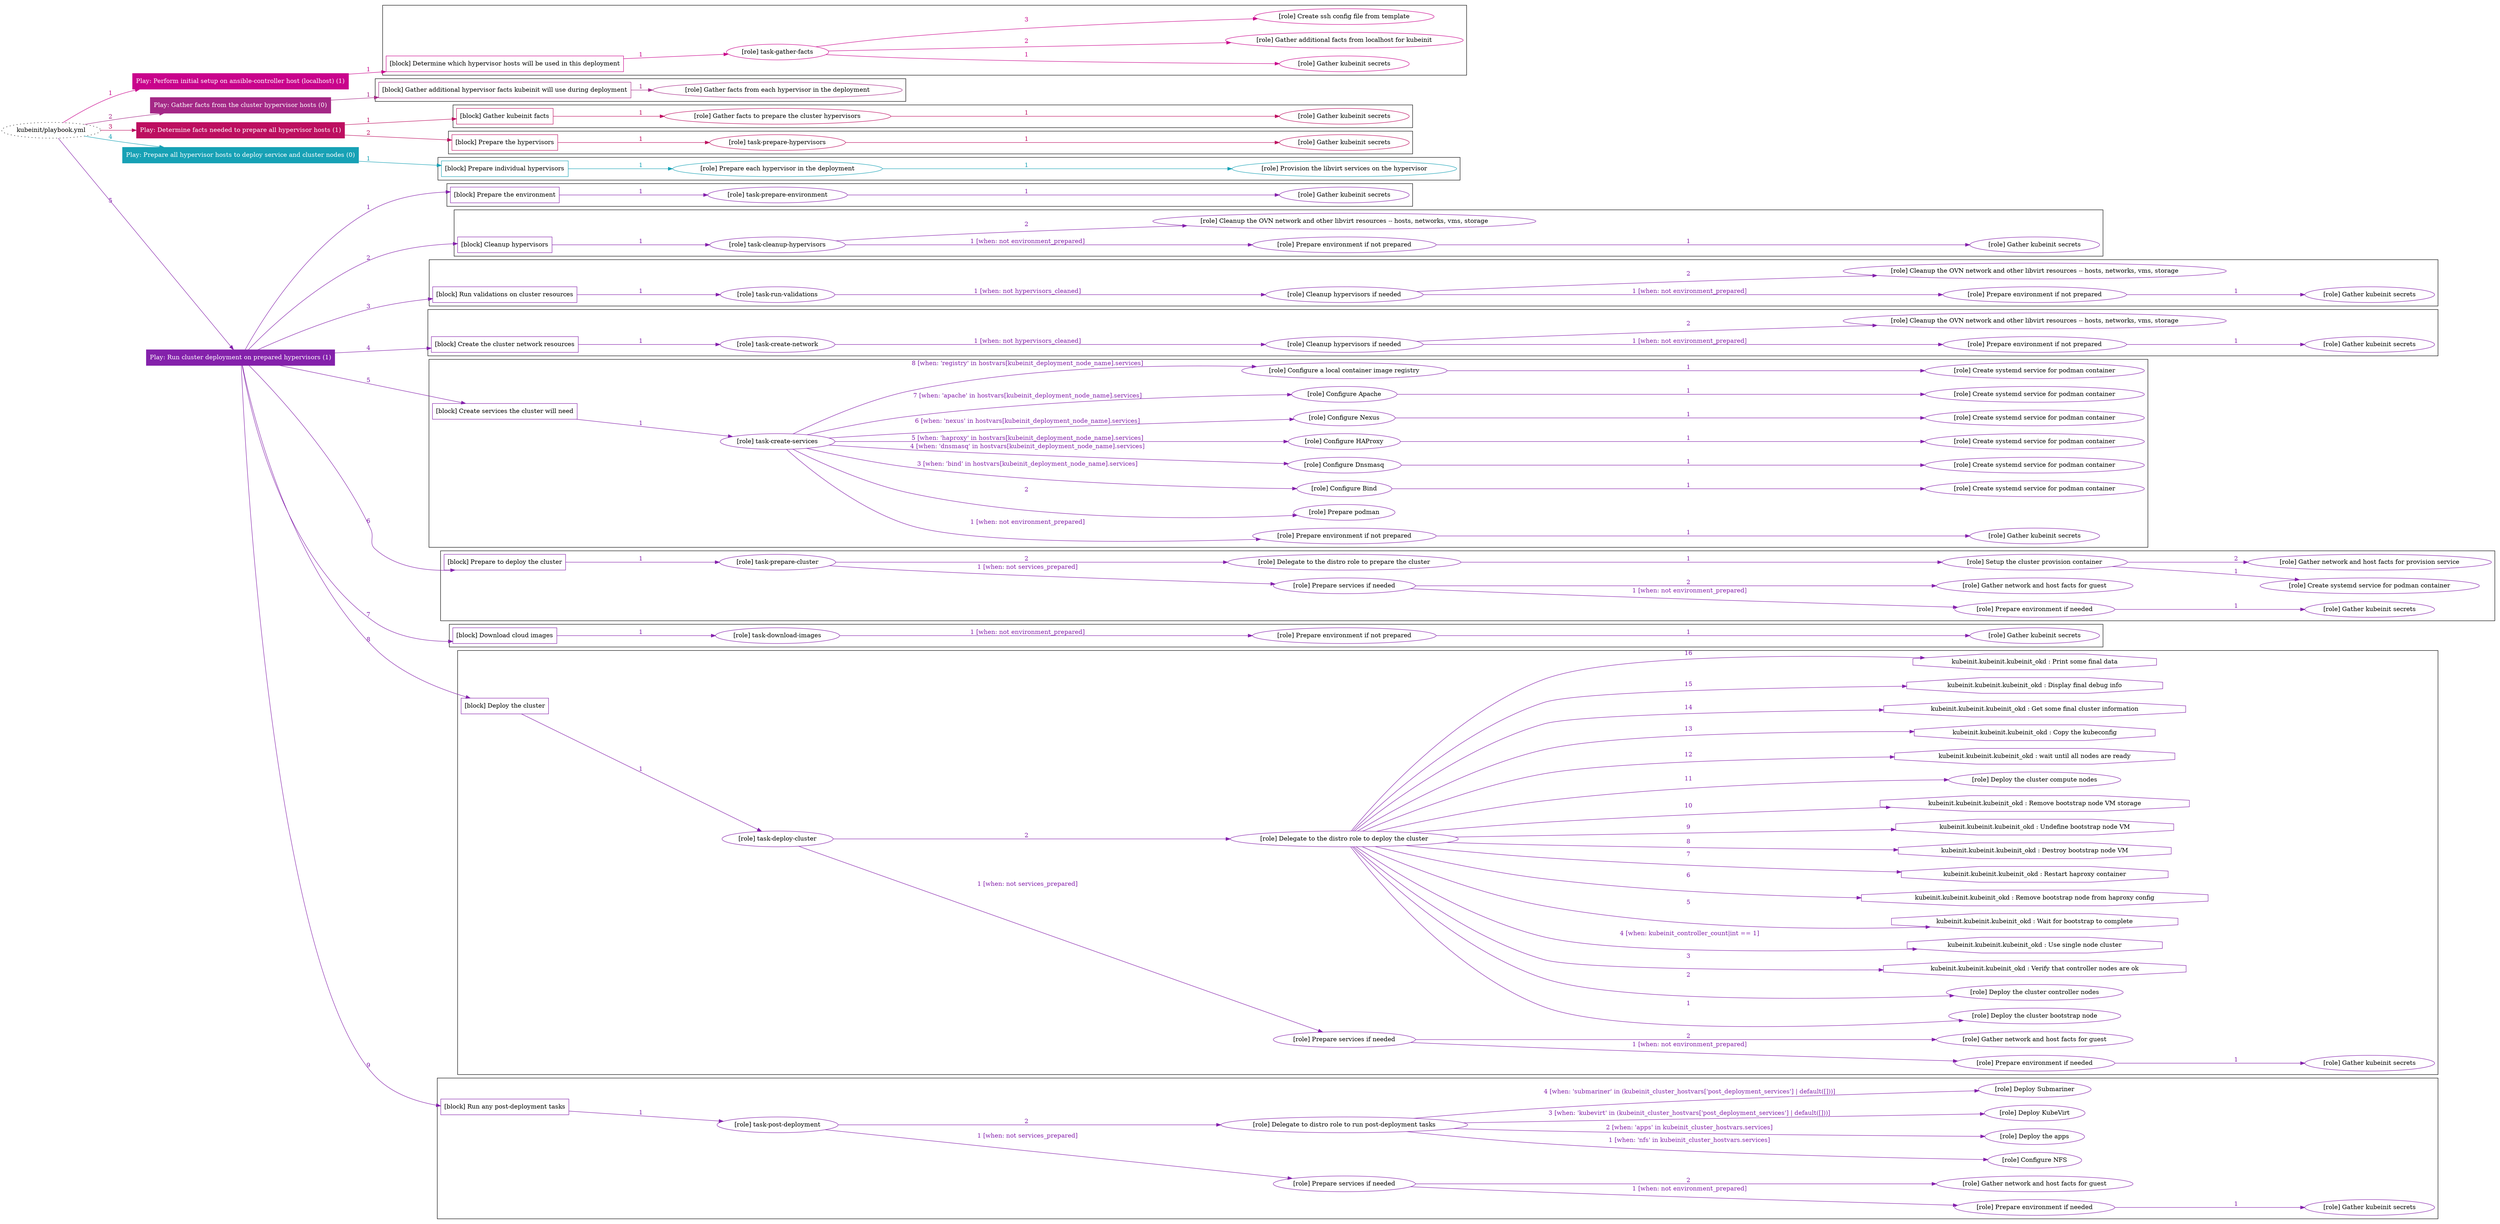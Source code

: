 digraph {
	graph [concentrate=true ordering=in rankdir=LR ratio=fill]
	edge [esep=5 sep=10]
	"kubeinit/playbook.yml" [URL="/home/runner/work/kubeinit/kubeinit/kubeinit/playbook.yml" id=playbook_2a4983eb style=dotted]
	"kubeinit/playbook.yml" -> play_e9dbcc1d [label="1 " color="#c9038c" fontcolor="#c9038c" id=edge_40ff4210 labeltooltip="1 " tooltip="1 "]
	subgraph "Play: Perform initial setup on ansible-controller host (localhost) (1)" {
		play_e9dbcc1d [label="Play: Perform initial setup on ansible-controller host (localhost) (1)" URL="/home/runner/work/kubeinit/kubeinit/kubeinit/playbook.yml" color="#c9038c" fontcolor="#ffffff" id=play_e9dbcc1d shape=box style=filled tooltip=localhost]
		play_e9dbcc1d -> block_38378a18 [label=1 color="#c9038c" fontcolor="#c9038c" id=edge_67c4fde1 labeltooltip=1 tooltip=1]
		subgraph cluster_block_38378a18 {
			block_38378a18 [label="[block] Determine which hypervisor hosts will be used in this deployment" URL="/home/runner/work/kubeinit/kubeinit/kubeinit/playbook.yml" color="#c9038c" id=block_38378a18 labeltooltip="Determine which hypervisor hosts will be used in this deployment" shape=box tooltip="Determine which hypervisor hosts will be used in this deployment"]
			block_38378a18 -> role_d780fbdb [label="1 " color="#c9038c" fontcolor="#c9038c" id=edge_0ce03093 labeltooltip="1 " tooltip="1 "]
			subgraph "task-gather-facts" {
				role_d780fbdb [label="[role] task-gather-facts" URL="/home/runner/work/kubeinit/kubeinit/kubeinit/playbook.yml" color="#c9038c" id=role_d780fbdb tooltip="task-gather-facts"]
				role_d780fbdb -> role_dd03bc16 [label="1 " color="#c9038c" fontcolor="#c9038c" id=edge_8eeb81ca labeltooltip="1 " tooltip="1 "]
				subgraph "Gather kubeinit secrets" {
					role_dd03bc16 [label="[role] Gather kubeinit secrets" URL="/home/runner/.ansible/collections/ansible_collections/kubeinit/kubeinit/roles/kubeinit_prepare/tasks/build_hypervisors_group.yml" color="#c9038c" id=role_dd03bc16 tooltip="Gather kubeinit secrets"]
				}
				role_d780fbdb -> role_945951a3 [label="2 " color="#c9038c" fontcolor="#c9038c" id=edge_88c52a64 labeltooltip="2 " tooltip="2 "]
				subgraph "Gather additional facts from localhost for kubeinit" {
					role_945951a3 [label="[role] Gather additional facts from localhost for kubeinit" URL="/home/runner/.ansible/collections/ansible_collections/kubeinit/kubeinit/roles/kubeinit_prepare/tasks/build_hypervisors_group.yml" color="#c9038c" id=role_945951a3 tooltip="Gather additional facts from localhost for kubeinit"]
				}
				role_d780fbdb -> role_a3f0f0b8 [label="3 " color="#c9038c" fontcolor="#c9038c" id=edge_74d94332 labeltooltip="3 " tooltip="3 "]
				subgraph "Create ssh config file from template" {
					role_a3f0f0b8 [label="[role] Create ssh config file from template" URL="/home/runner/.ansible/collections/ansible_collections/kubeinit/kubeinit/roles/kubeinit_prepare/tasks/build_hypervisors_group.yml" color="#c9038c" id=role_a3f0f0b8 tooltip="Create ssh config file from template"]
				}
			}
		}
	}
	"kubeinit/playbook.yml" -> play_caf1c711 [label="2 " color="#a42886" fontcolor="#a42886" id=edge_f7a30aef labeltooltip="2 " tooltip="2 "]
	subgraph "Play: Gather facts from the cluster hypervisor hosts (0)" {
		play_caf1c711 [label="Play: Gather facts from the cluster hypervisor hosts (0)" URL="/home/runner/work/kubeinit/kubeinit/kubeinit/playbook.yml" color="#a42886" fontcolor="#ffffff" id=play_caf1c711 shape=box style=filled tooltip="Play: Gather facts from the cluster hypervisor hosts (0)"]
		play_caf1c711 -> block_b793529a [label=1 color="#a42886" fontcolor="#a42886" id=edge_256f1b84 labeltooltip=1 tooltip=1]
		subgraph cluster_block_b793529a {
			block_b793529a [label="[block] Gather additional hypervisor facts kubeinit will use during deployment" URL="/home/runner/work/kubeinit/kubeinit/kubeinit/playbook.yml" color="#a42886" id=block_b793529a labeltooltip="Gather additional hypervisor facts kubeinit will use during deployment" shape=box tooltip="Gather additional hypervisor facts kubeinit will use during deployment"]
			block_b793529a -> role_85dc372d [label="1 " color="#a42886" fontcolor="#a42886" id=edge_5bcfd1ac labeltooltip="1 " tooltip="1 "]
			subgraph "Gather facts from each hypervisor in the deployment" {
				role_85dc372d [label="[role] Gather facts from each hypervisor in the deployment" URL="/home/runner/work/kubeinit/kubeinit/kubeinit/playbook.yml" color="#a42886" id=role_85dc372d tooltip="Gather facts from each hypervisor in the deployment"]
			}
		}
	}
	"kubeinit/playbook.yml" -> play_b1b6f895 [label="3 " color="#bd0f60" fontcolor="#bd0f60" id=edge_83189e9d labeltooltip="3 " tooltip="3 "]
	subgraph "Play: Determine facts needed to prepare all hypervisor hosts (1)" {
		play_b1b6f895 [label="Play: Determine facts needed to prepare all hypervisor hosts (1)" URL="/home/runner/work/kubeinit/kubeinit/kubeinit/playbook.yml" color="#bd0f60" fontcolor="#ffffff" id=play_b1b6f895 shape=box style=filled tooltip=localhost]
		play_b1b6f895 -> block_a0e64f7f [label=1 color="#bd0f60" fontcolor="#bd0f60" id=edge_a175ecf0 labeltooltip=1 tooltip=1]
		subgraph cluster_block_a0e64f7f {
			block_a0e64f7f [label="[block] Gather kubeinit facts" URL="/home/runner/work/kubeinit/kubeinit/kubeinit/playbook.yml" color="#bd0f60" id=block_a0e64f7f labeltooltip="Gather kubeinit facts" shape=box tooltip="Gather kubeinit facts"]
			block_a0e64f7f -> role_27c9eb2d [label="1 " color="#bd0f60" fontcolor="#bd0f60" id=edge_81d47e93 labeltooltip="1 " tooltip="1 "]
			subgraph "Gather facts to prepare the cluster hypervisors" {
				role_27c9eb2d [label="[role] Gather facts to prepare the cluster hypervisors" URL="/home/runner/work/kubeinit/kubeinit/kubeinit/playbook.yml" color="#bd0f60" id=role_27c9eb2d tooltip="Gather facts to prepare the cluster hypervisors"]
				role_27c9eb2d -> role_71b58e63 [label="1 " color="#bd0f60" fontcolor="#bd0f60" id=edge_30562c7a labeltooltip="1 " tooltip="1 "]
				subgraph "Gather kubeinit secrets" {
					role_71b58e63 [label="[role] Gather kubeinit secrets" URL="/home/runner/.ansible/collections/ansible_collections/kubeinit/kubeinit/roles/kubeinit_prepare/tasks/gather_kubeinit_facts.yml" color="#bd0f60" id=role_71b58e63 tooltip="Gather kubeinit secrets"]
				}
			}
		}
		play_b1b6f895 -> block_097d9c7d [label=2 color="#bd0f60" fontcolor="#bd0f60" id=edge_4fe551c0 labeltooltip=2 tooltip=2]
		subgraph cluster_block_097d9c7d {
			block_097d9c7d [label="[block] Prepare the hypervisors" URL="/home/runner/work/kubeinit/kubeinit/kubeinit/playbook.yml" color="#bd0f60" id=block_097d9c7d labeltooltip="Prepare the hypervisors" shape=box tooltip="Prepare the hypervisors"]
			block_097d9c7d -> role_6339d1b1 [label="1 " color="#bd0f60" fontcolor="#bd0f60" id=edge_3d01a4f1 labeltooltip="1 " tooltip="1 "]
			subgraph "task-prepare-hypervisors" {
				role_6339d1b1 [label="[role] task-prepare-hypervisors" URL="/home/runner/work/kubeinit/kubeinit/kubeinit/playbook.yml" color="#bd0f60" id=role_6339d1b1 tooltip="task-prepare-hypervisors"]
				role_6339d1b1 -> role_34424be9 [label="1 " color="#bd0f60" fontcolor="#bd0f60" id=edge_268ec453 labeltooltip="1 " tooltip="1 "]
				subgraph "Gather kubeinit secrets" {
					role_34424be9 [label="[role] Gather kubeinit secrets" URL="/home/runner/.ansible/collections/ansible_collections/kubeinit/kubeinit/roles/kubeinit_prepare/tasks/gather_kubeinit_facts.yml" color="#bd0f60" id=role_34424be9 tooltip="Gather kubeinit secrets"]
				}
			}
		}
	}
	"kubeinit/playbook.yml" -> play_c3e13077 [label="4 " color="#17a1b5" fontcolor="#17a1b5" id=edge_835dc9d2 labeltooltip="4 " tooltip="4 "]
	subgraph "Play: Prepare all hypervisor hosts to deploy service and cluster nodes (0)" {
		play_c3e13077 [label="Play: Prepare all hypervisor hosts to deploy service and cluster nodes (0)" URL="/home/runner/work/kubeinit/kubeinit/kubeinit/playbook.yml" color="#17a1b5" fontcolor="#ffffff" id=play_c3e13077 shape=box style=filled tooltip="Play: Prepare all hypervisor hosts to deploy service and cluster nodes (0)"]
		play_c3e13077 -> block_ca5af502 [label=1 color="#17a1b5" fontcolor="#17a1b5" id=edge_b91a354f labeltooltip=1 tooltip=1]
		subgraph cluster_block_ca5af502 {
			block_ca5af502 [label="[block] Prepare individual hypervisors" URL="/home/runner/work/kubeinit/kubeinit/kubeinit/playbook.yml" color="#17a1b5" id=block_ca5af502 labeltooltip="Prepare individual hypervisors" shape=box tooltip="Prepare individual hypervisors"]
			block_ca5af502 -> role_a296f11d [label="1 " color="#17a1b5" fontcolor="#17a1b5" id=edge_2516a5ea labeltooltip="1 " tooltip="1 "]
			subgraph "Prepare each hypervisor in the deployment" {
				role_a296f11d [label="[role] Prepare each hypervisor in the deployment" URL="/home/runner/work/kubeinit/kubeinit/kubeinit/playbook.yml" color="#17a1b5" id=role_a296f11d tooltip="Prepare each hypervisor in the deployment"]
				role_a296f11d -> role_1de87b82 [label="1 " color="#17a1b5" fontcolor="#17a1b5" id=edge_660d39b6 labeltooltip="1 " tooltip="1 "]
				subgraph "Provision the libvirt services on the hypervisor" {
					role_1de87b82 [label="[role] Provision the libvirt services on the hypervisor" URL="/home/runner/.ansible/collections/ansible_collections/kubeinit/kubeinit/roles/kubeinit_prepare/tasks/prepare_hypervisor.yml" color="#17a1b5" id=role_1de87b82 tooltip="Provision the libvirt services on the hypervisor"]
				}
			}
		}
	}
	"kubeinit/playbook.yml" -> play_cbdd99ae [label="5 " color="#8421ab" fontcolor="#8421ab" id=edge_0256da09 labeltooltip="5 " tooltip="5 "]
	subgraph "Play: Run cluster deployment on prepared hypervisors (1)" {
		play_cbdd99ae [label="Play: Run cluster deployment on prepared hypervisors (1)" URL="/home/runner/work/kubeinit/kubeinit/kubeinit/playbook.yml" color="#8421ab" fontcolor="#ffffff" id=play_cbdd99ae shape=box style=filled tooltip=localhost]
		play_cbdd99ae -> block_263854a3 [label=1 color="#8421ab" fontcolor="#8421ab" id=edge_ac4598fd labeltooltip=1 tooltip=1]
		subgraph cluster_block_263854a3 {
			block_263854a3 [label="[block] Prepare the environment" URL="/home/runner/work/kubeinit/kubeinit/kubeinit/playbook.yml" color="#8421ab" id=block_263854a3 labeltooltip="Prepare the environment" shape=box tooltip="Prepare the environment"]
			block_263854a3 -> role_40bd1fb3 [label="1 " color="#8421ab" fontcolor="#8421ab" id=edge_09fcb9e6 labeltooltip="1 " tooltip="1 "]
			subgraph "task-prepare-environment" {
				role_40bd1fb3 [label="[role] task-prepare-environment" URL="/home/runner/work/kubeinit/kubeinit/kubeinit/playbook.yml" color="#8421ab" id=role_40bd1fb3 tooltip="task-prepare-environment"]
				role_40bd1fb3 -> role_1b64c27b [label="1 " color="#8421ab" fontcolor="#8421ab" id=edge_f14abfb3 labeltooltip="1 " tooltip="1 "]
				subgraph "Gather kubeinit secrets" {
					role_1b64c27b [label="[role] Gather kubeinit secrets" URL="/home/runner/.ansible/collections/ansible_collections/kubeinit/kubeinit/roles/kubeinit_prepare/tasks/gather_kubeinit_facts.yml" color="#8421ab" id=role_1b64c27b tooltip="Gather kubeinit secrets"]
				}
			}
		}
		play_cbdd99ae -> block_ccf1101f [label=2 color="#8421ab" fontcolor="#8421ab" id=edge_7387cfc4 labeltooltip=2 tooltip=2]
		subgraph cluster_block_ccf1101f {
			block_ccf1101f [label="[block] Cleanup hypervisors" URL="/home/runner/work/kubeinit/kubeinit/kubeinit/playbook.yml" color="#8421ab" id=block_ccf1101f labeltooltip="Cleanup hypervisors" shape=box tooltip="Cleanup hypervisors"]
			block_ccf1101f -> role_e4ce04d0 [label="1 " color="#8421ab" fontcolor="#8421ab" id=edge_674f28f3 labeltooltip="1 " tooltip="1 "]
			subgraph "task-cleanup-hypervisors" {
				role_e4ce04d0 [label="[role] task-cleanup-hypervisors" URL="/home/runner/work/kubeinit/kubeinit/kubeinit/playbook.yml" color="#8421ab" id=role_e4ce04d0 tooltip="task-cleanup-hypervisors"]
				role_e4ce04d0 -> role_1c55077e [label="1 [when: not environment_prepared]" color="#8421ab" fontcolor="#8421ab" id=edge_e7d337c3 labeltooltip="1 [when: not environment_prepared]" tooltip="1 [when: not environment_prepared]"]
				subgraph "Prepare environment if not prepared" {
					role_1c55077e [label="[role] Prepare environment if not prepared" URL="/home/runner/.ansible/collections/ansible_collections/kubeinit/kubeinit/roles/kubeinit_prepare/tasks/cleanup_hypervisors.yml" color="#8421ab" id=role_1c55077e tooltip="Prepare environment if not prepared"]
					role_1c55077e -> role_929c6dd3 [label="1 " color="#8421ab" fontcolor="#8421ab" id=edge_5e264a76 labeltooltip="1 " tooltip="1 "]
					subgraph "Gather kubeinit secrets" {
						role_929c6dd3 [label="[role] Gather kubeinit secrets" URL="/home/runner/.ansible/collections/ansible_collections/kubeinit/kubeinit/roles/kubeinit_prepare/tasks/gather_kubeinit_facts.yml" color="#8421ab" id=role_929c6dd3 tooltip="Gather kubeinit secrets"]
					}
				}
				role_e4ce04d0 -> role_2759dfdc [label="2 " color="#8421ab" fontcolor="#8421ab" id=edge_2fdc620b labeltooltip="2 " tooltip="2 "]
				subgraph "Cleanup the OVN network and other libvirt resources -- hosts, networks, vms, storage" {
					role_2759dfdc [label="[role] Cleanup the OVN network and other libvirt resources -- hosts, networks, vms, storage" URL="/home/runner/.ansible/collections/ansible_collections/kubeinit/kubeinit/roles/kubeinit_prepare/tasks/cleanup_hypervisors.yml" color="#8421ab" id=role_2759dfdc tooltip="Cleanup the OVN network and other libvirt resources -- hosts, networks, vms, storage"]
				}
			}
		}
		play_cbdd99ae -> block_92ba6951 [label=3 color="#8421ab" fontcolor="#8421ab" id=edge_1a9b09b5 labeltooltip=3 tooltip=3]
		subgraph cluster_block_92ba6951 {
			block_92ba6951 [label="[block] Run validations on cluster resources" URL="/home/runner/work/kubeinit/kubeinit/kubeinit/playbook.yml" color="#8421ab" id=block_92ba6951 labeltooltip="Run validations on cluster resources" shape=box tooltip="Run validations on cluster resources"]
			block_92ba6951 -> role_36fd904e [label="1 " color="#8421ab" fontcolor="#8421ab" id=edge_2cebfcf4 labeltooltip="1 " tooltip="1 "]
			subgraph "task-run-validations" {
				role_36fd904e [label="[role] task-run-validations" URL="/home/runner/work/kubeinit/kubeinit/kubeinit/playbook.yml" color="#8421ab" id=role_36fd904e tooltip="task-run-validations"]
				role_36fd904e -> role_3315b49a [label="1 [when: not hypervisors_cleaned]" color="#8421ab" fontcolor="#8421ab" id=edge_4863539b labeltooltip="1 [when: not hypervisors_cleaned]" tooltip="1 [when: not hypervisors_cleaned]"]
				subgraph "Cleanup hypervisors if needed" {
					role_3315b49a [label="[role] Cleanup hypervisors if needed" URL="/home/runner/.ansible/collections/ansible_collections/kubeinit/kubeinit/roles/kubeinit_validations/tasks/main.yml" color="#8421ab" id=role_3315b49a tooltip="Cleanup hypervisors if needed"]
					role_3315b49a -> role_7ec37916 [label="1 [when: not environment_prepared]" color="#8421ab" fontcolor="#8421ab" id=edge_58484910 labeltooltip="1 [when: not environment_prepared]" tooltip="1 [when: not environment_prepared]"]
					subgraph "Prepare environment if not prepared" {
						role_7ec37916 [label="[role] Prepare environment if not prepared" URL="/home/runner/.ansible/collections/ansible_collections/kubeinit/kubeinit/roles/kubeinit_prepare/tasks/cleanup_hypervisors.yml" color="#8421ab" id=role_7ec37916 tooltip="Prepare environment if not prepared"]
						role_7ec37916 -> role_8b7986c7 [label="1 " color="#8421ab" fontcolor="#8421ab" id=edge_493f3805 labeltooltip="1 " tooltip="1 "]
						subgraph "Gather kubeinit secrets" {
							role_8b7986c7 [label="[role] Gather kubeinit secrets" URL="/home/runner/.ansible/collections/ansible_collections/kubeinit/kubeinit/roles/kubeinit_prepare/tasks/gather_kubeinit_facts.yml" color="#8421ab" id=role_8b7986c7 tooltip="Gather kubeinit secrets"]
						}
					}
					role_3315b49a -> role_5ca26c47 [label="2 " color="#8421ab" fontcolor="#8421ab" id=edge_54ab87e2 labeltooltip="2 " tooltip="2 "]
					subgraph "Cleanup the OVN network and other libvirt resources -- hosts, networks, vms, storage" {
						role_5ca26c47 [label="[role] Cleanup the OVN network and other libvirt resources -- hosts, networks, vms, storage" URL="/home/runner/.ansible/collections/ansible_collections/kubeinit/kubeinit/roles/kubeinit_prepare/tasks/cleanup_hypervisors.yml" color="#8421ab" id=role_5ca26c47 tooltip="Cleanup the OVN network and other libvirt resources -- hosts, networks, vms, storage"]
					}
				}
			}
		}
		play_cbdd99ae -> block_de753e3a [label=4 color="#8421ab" fontcolor="#8421ab" id=edge_303b276b labeltooltip=4 tooltip=4]
		subgraph cluster_block_de753e3a {
			block_de753e3a [label="[block] Create the cluster network resources" URL="/home/runner/work/kubeinit/kubeinit/kubeinit/playbook.yml" color="#8421ab" id=block_de753e3a labeltooltip="Create the cluster network resources" shape=box tooltip="Create the cluster network resources"]
			block_de753e3a -> role_24fff310 [label="1 " color="#8421ab" fontcolor="#8421ab" id=edge_1e6f3d62 labeltooltip="1 " tooltip="1 "]
			subgraph "task-create-network" {
				role_24fff310 [label="[role] task-create-network" URL="/home/runner/work/kubeinit/kubeinit/kubeinit/playbook.yml" color="#8421ab" id=role_24fff310 tooltip="task-create-network"]
				role_24fff310 -> role_ed221105 [label="1 [when: not hypervisors_cleaned]" color="#8421ab" fontcolor="#8421ab" id=edge_74a6f468 labeltooltip="1 [when: not hypervisors_cleaned]" tooltip="1 [when: not hypervisors_cleaned]"]
				subgraph "Cleanup hypervisors if needed" {
					role_ed221105 [label="[role] Cleanup hypervisors if needed" URL="/home/runner/.ansible/collections/ansible_collections/kubeinit/kubeinit/roles/kubeinit_libvirt/tasks/create_network.yml" color="#8421ab" id=role_ed221105 tooltip="Cleanup hypervisors if needed"]
					role_ed221105 -> role_86314574 [label="1 [when: not environment_prepared]" color="#8421ab" fontcolor="#8421ab" id=edge_6466c0c9 labeltooltip="1 [when: not environment_prepared]" tooltip="1 [when: not environment_prepared]"]
					subgraph "Prepare environment if not prepared" {
						role_86314574 [label="[role] Prepare environment if not prepared" URL="/home/runner/.ansible/collections/ansible_collections/kubeinit/kubeinit/roles/kubeinit_prepare/tasks/cleanup_hypervisors.yml" color="#8421ab" id=role_86314574 tooltip="Prepare environment if not prepared"]
						role_86314574 -> role_2cb9c1cb [label="1 " color="#8421ab" fontcolor="#8421ab" id=edge_b0513fdc labeltooltip="1 " tooltip="1 "]
						subgraph "Gather kubeinit secrets" {
							role_2cb9c1cb [label="[role] Gather kubeinit secrets" URL="/home/runner/.ansible/collections/ansible_collections/kubeinit/kubeinit/roles/kubeinit_prepare/tasks/gather_kubeinit_facts.yml" color="#8421ab" id=role_2cb9c1cb tooltip="Gather kubeinit secrets"]
						}
					}
					role_ed221105 -> role_60472415 [label="2 " color="#8421ab" fontcolor="#8421ab" id=edge_6a9d6382 labeltooltip="2 " tooltip="2 "]
					subgraph "Cleanup the OVN network and other libvirt resources -- hosts, networks, vms, storage" {
						role_60472415 [label="[role] Cleanup the OVN network and other libvirt resources -- hosts, networks, vms, storage" URL="/home/runner/.ansible/collections/ansible_collections/kubeinit/kubeinit/roles/kubeinit_prepare/tasks/cleanup_hypervisors.yml" color="#8421ab" id=role_60472415 tooltip="Cleanup the OVN network and other libvirt resources -- hosts, networks, vms, storage"]
					}
				}
			}
		}
		play_cbdd99ae -> block_0d300a26 [label=5 color="#8421ab" fontcolor="#8421ab" id=edge_a7f2ed9d labeltooltip=5 tooltip=5]
		subgraph cluster_block_0d300a26 {
			block_0d300a26 [label="[block] Create services the cluster will need" URL="/home/runner/work/kubeinit/kubeinit/kubeinit/playbook.yml" color="#8421ab" id=block_0d300a26 labeltooltip="Create services the cluster will need" shape=box tooltip="Create services the cluster will need"]
			block_0d300a26 -> role_b3f0bcbd [label="1 " color="#8421ab" fontcolor="#8421ab" id=edge_a535566b labeltooltip="1 " tooltip="1 "]
			subgraph "task-create-services" {
				role_b3f0bcbd [label="[role] task-create-services" URL="/home/runner/work/kubeinit/kubeinit/kubeinit/playbook.yml" color="#8421ab" id=role_b3f0bcbd tooltip="task-create-services"]
				role_b3f0bcbd -> role_0cd91328 [label="1 [when: not environment_prepared]" color="#8421ab" fontcolor="#8421ab" id=edge_143782ec labeltooltip="1 [when: not environment_prepared]" tooltip="1 [when: not environment_prepared]"]
				subgraph "Prepare environment if not prepared" {
					role_0cd91328 [label="[role] Prepare environment if not prepared" URL="/home/runner/.ansible/collections/ansible_collections/kubeinit/kubeinit/roles/kubeinit_services/tasks/main.yml" color="#8421ab" id=role_0cd91328 tooltip="Prepare environment if not prepared"]
					role_0cd91328 -> role_83b4014e [label="1 " color="#8421ab" fontcolor="#8421ab" id=edge_e4ed1197 labeltooltip="1 " tooltip="1 "]
					subgraph "Gather kubeinit secrets" {
						role_83b4014e [label="[role] Gather kubeinit secrets" URL="/home/runner/.ansible/collections/ansible_collections/kubeinit/kubeinit/roles/kubeinit_prepare/tasks/gather_kubeinit_facts.yml" color="#8421ab" id=role_83b4014e tooltip="Gather kubeinit secrets"]
					}
				}
				role_b3f0bcbd -> role_7dacc0d1 [label="2 " color="#8421ab" fontcolor="#8421ab" id=edge_3e256fc9 labeltooltip="2 " tooltip="2 "]
				subgraph "Prepare podman" {
					role_7dacc0d1 [label="[role] Prepare podman" URL="/home/runner/.ansible/collections/ansible_collections/kubeinit/kubeinit/roles/kubeinit_services/tasks/00_create_service_pod.yml" color="#8421ab" id=role_7dacc0d1 tooltip="Prepare podman"]
				}
				role_b3f0bcbd -> role_985e3251 [label="3 [when: 'bind' in hostvars[kubeinit_deployment_node_name].services]" color="#8421ab" fontcolor="#8421ab" id=edge_9d8f54ba labeltooltip="3 [when: 'bind' in hostvars[kubeinit_deployment_node_name].services]" tooltip="3 [when: 'bind' in hostvars[kubeinit_deployment_node_name].services]"]
				subgraph "Configure Bind" {
					role_985e3251 [label="[role] Configure Bind" URL="/home/runner/.ansible/collections/ansible_collections/kubeinit/kubeinit/roles/kubeinit_services/tasks/start_services_containers.yml" color="#8421ab" id=role_985e3251 tooltip="Configure Bind"]
					role_985e3251 -> role_3e36fd7d [label="1 " color="#8421ab" fontcolor="#8421ab" id=edge_4320000c labeltooltip="1 " tooltip="1 "]
					subgraph "Create systemd service for podman container" {
						role_3e36fd7d [label="[role] Create systemd service for podman container" URL="/home/runner/.ansible/collections/ansible_collections/kubeinit/kubeinit/roles/kubeinit_bind/tasks/main.yml" color="#8421ab" id=role_3e36fd7d tooltip="Create systemd service for podman container"]
					}
				}
				role_b3f0bcbd -> role_74c663fb [label="4 [when: 'dnsmasq' in hostvars[kubeinit_deployment_node_name].services]" color="#8421ab" fontcolor="#8421ab" id=edge_e8570080 labeltooltip="4 [when: 'dnsmasq' in hostvars[kubeinit_deployment_node_name].services]" tooltip="4 [when: 'dnsmasq' in hostvars[kubeinit_deployment_node_name].services]"]
				subgraph "Configure Dnsmasq" {
					role_74c663fb [label="[role] Configure Dnsmasq" URL="/home/runner/.ansible/collections/ansible_collections/kubeinit/kubeinit/roles/kubeinit_services/tasks/start_services_containers.yml" color="#8421ab" id=role_74c663fb tooltip="Configure Dnsmasq"]
					role_74c663fb -> role_95156b83 [label="1 " color="#8421ab" fontcolor="#8421ab" id=edge_4f72fc26 labeltooltip="1 " tooltip="1 "]
					subgraph "Create systemd service for podman container" {
						role_95156b83 [label="[role] Create systemd service for podman container" URL="/home/runner/.ansible/collections/ansible_collections/kubeinit/kubeinit/roles/kubeinit_dnsmasq/tasks/main.yml" color="#8421ab" id=role_95156b83 tooltip="Create systemd service for podman container"]
					}
				}
				role_b3f0bcbd -> role_719fbcf4 [label="5 [when: 'haproxy' in hostvars[kubeinit_deployment_node_name].services]" color="#8421ab" fontcolor="#8421ab" id=edge_eede3eef labeltooltip="5 [when: 'haproxy' in hostvars[kubeinit_deployment_node_name].services]" tooltip="5 [when: 'haproxy' in hostvars[kubeinit_deployment_node_name].services]"]
				subgraph "Configure HAProxy" {
					role_719fbcf4 [label="[role] Configure HAProxy" URL="/home/runner/.ansible/collections/ansible_collections/kubeinit/kubeinit/roles/kubeinit_services/tasks/start_services_containers.yml" color="#8421ab" id=role_719fbcf4 tooltip="Configure HAProxy"]
					role_719fbcf4 -> role_8508b4ab [label="1 " color="#8421ab" fontcolor="#8421ab" id=edge_1692bed3 labeltooltip="1 " tooltip="1 "]
					subgraph "Create systemd service for podman container" {
						role_8508b4ab [label="[role] Create systemd service for podman container" URL="/home/runner/.ansible/collections/ansible_collections/kubeinit/kubeinit/roles/kubeinit_haproxy/tasks/main.yml" color="#8421ab" id=role_8508b4ab tooltip="Create systemd service for podman container"]
					}
				}
				role_b3f0bcbd -> role_7612c1f3 [label="6 [when: 'nexus' in hostvars[kubeinit_deployment_node_name].services]" color="#8421ab" fontcolor="#8421ab" id=edge_0b975cb4 labeltooltip="6 [when: 'nexus' in hostvars[kubeinit_deployment_node_name].services]" tooltip="6 [when: 'nexus' in hostvars[kubeinit_deployment_node_name].services]"]
				subgraph "Configure Nexus" {
					role_7612c1f3 [label="[role] Configure Nexus" URL="/home/runner/.ansible/collections/ansible_collections/kubeinit/kubeinit/roles/kubeinit_services/tasks/start_services_containers.yml" color="#8421ab" id=role_7612c1f3 tooltip="Configure Nexus"]
					role_7612c1f3 -> role_5679f690 [label="1 " color="#8421ab" fontcolor="#8421ab" id=edge_66b434ae labeltooltip="1 " tooltip="1 "]
					subgraph "Create systemd service for podman container" {
						role_5679f690 [label="[role] Create systemd service for podman container" URL="/home/runner/.ansible/collections/ansible_collections/kubeinit/kubeinit/roles/kubeinit_nexus/tasks/main.yml" color="#8421ab" id=role_5679f690 tooltip="Create systemd service for podman container"]
					}
				}
				role_b3f0bcbd -> role_82760182 [label="7 [when: 'apache' in hostvars[kubeinit_deployment_node_name].services]" color="#8421ab" fontcolor="#8421ab" id=edge_a4984a37 labeltooltip="7 [when: 'apache' in hostvars[kubeinit_deployment_node_name].services]" tooltip="7 [when: 'apache' in hostvars[kubeinit_deployment_node_name].services]"]
				subgraph "Configure Apache" {
					role_82760182 [label="[role] Configure Apache" URL="/home/runner/.ansible/collections/ansible_collections/kubeinit/kubeinit/roles/kubeinit_services/tasks/start_services_containers.yml" color="#8421ab" id=role_82760182 tooltip="Configure Apache"]
					role_82760182 -> role_32a2d05c [label="1 " color="#8421ab" fontcolor="#8421ab" id=edge_34a51e15 labeltooltip="1 " tooltip="1 "]
					subgraph "Create systemd service for podman container" {
						role_32a2d05c [label="[role] Create systemd service for podman container" URL="/home/runner/.ansible/collections/ansible_collections/kubeinit/kubeinit/roles/kubeinit_apache/tasks/main.yml" color="#8421ab" id=role_32a2d05c tooltip="Create systemd service for podman container"]
					}
				}
				role_b3f0bcbd -> role_2fa81305 [label="8 [when: 'registry' in hostvars[kubeinit_deployment_node_name].services]" color="#8421ab" fontcolor="#8421ab" id=edge_2396712d labeltooltip="8 [when: 'registry' in hostvars[kubeinit_deployment_node_name].services]" tooltip="8 [when: 'registry' in hostvars[kubeinit_deployment_node_name].services]"]
				subgraph "Configure a local container image registry" {
					role_2fa81305 [label="[role] Configure a local container image registry" URL="/home/runner/.ansible/collections/ansible_collections/kubeinit/kubeinit/roles/kubeinit_services/tasks/start_services_containers.yml" color="#8421ab" id=role_2fa81305 tooltip="Configure a local container image registry"]
					role_2fa81305 -> role_dd4a1273 [label="1 " color="#8421ab" fontcolor="#8421ab" id=edge_66f7cf64 labeltooltip="1 " tooltip="1 "]
					subgraph "Create systemd service for podman container" {
						role_dd4a1273 [label="[role] Create systemd service for podman container" URL="/home/runner/.ansible/collections/ansible_collections/kubeinit/kubeinit/roles/kubeinit_registry/tasks/main.yml" color="#8421ab" id=role_dd4a1273 tooltip="Create systemd service for podman container"]
					}
				}
			}
		}
		play_cbdd99ae -> block_7001bd99 [label=6 color="#8421ab" fontcolor="#8421ab" id=edge_f48692f7 labeltooltip=6 tooltip=6]
		subgraph cluster_block_7001bd99 {
			block_7001bd99 [label="[block] Prepare to deploy the cluster" URL="/home/runner/work/kubeinit/kubeinit/kubeinit/playbook.yml" color="#8421ab" id=block_7001bd99 labeltooltip="Prepare to deploy the cluster" shape=box tooltip="Prepare to deploy the cluster"]
			block_7001bd99 -> role_44d742ac [label="1 " color="#8421ab" fontcolor="#8421ab" id=edge_17416df5 labeltooltip="1 " tooltip="1 "]
			subgraph "task-prepare-cluster" {
				role_44d742ac [label="[role] task-prepare-cluster" URL="/home/runner/work/kubeinit/kubeinit/kubeinit/playbook.yml" color="#8421ab" id=role_44d742ac tooltip="task-prepare-cluster"]
				role_44d742ac -> role_46d23908 [label="1 [when: not services_prepared]" color="#8421ab" fontcolor="#8421ab" id=edge_315d53ac labeltooltip="1 [when: not services_prepared]" tooltip="1 [when: not services_prepared]"]
				subgraph "Prepare services if needed" {
					role_46d23908 [label="[role] Prepare services if needed" URL="/home/runner/.ansible/collections/ansible_collections/kubeinit/kubeinit/roles/kubeinit_prepare/tasks/prepare_cluster.yml" color="#8421ab" id=role_46d23908 tooltip="Prepare services if needed"]
					role_46d23908 -> role_62b86792 [label="1 [when: not environment_prepared]" color="#8421ab" fontcolor="#8421ab" id=edge_ed217143 labeltooltip="1 [when: not environment_prepared]" tooltip="1 [when: not environment_prepared]"]
					subgraph "Prepare environment if needed" {
						role_62b86792 [label="[role] Prepare environment if needed" URL="/home/runner/.ansible/collections/ansible_collections/kubeinit/kubeinit/roles/kubeinit_services/tasks/prepare_services.yml" color="#8421ab" id=role_62b86792 tooltip="Prepare environment if needed"]
						role_62b86792 -> role_683e88d7 [label="1 " color="#8421ab" fontcolor="#8421ab" id=edge_41cf30bd labeltooltip="1 " tooltip="1 "]
						subgraph "Gather kubeinit secrets" {
							role_683e88d7 [label="[role] Gather kubeinit secrets" URL="/home/runner/.ansible/collections/ansible_collections/kubeinit/kubeinit/roles/kubeinit_prepare/tasks/gather_kubeinit_facts.yml" color="#8421ab" id=role_683e88d7 tooltip="Gather kubeinit secrets"]
						}
					}
					role_46d23908 -> role_a9ac725b [label="2 " color="#8421ab" fontcolor="#8421ab" id=edge_5b383a28 labeltooltip="2 " tooltip="2 "]
					subgraph "Gather network and host facts for guest" {
						role_a9ac725b [label="[role] Gather network and host facts for guest" URL="/home/runner/.ansible/collections/ansible_collections/kubeinit/kubeinit/roles/kubeinit_services/tasks/prepare_services.yml" color="#8421ab" id=role_a9ac725b tooltip="Gather network and host facts for guest"]
					}
				}
				role_44d742ac -> role_559f786a [label="2 " color="#8421ab" fontcolor="#8421ab" id=edge_b1f459d5 labeltooltip="2 " tooltip="2 "]
				subgraph "Delegate to the distro role to prepare the cluster" {
					role_559f786a [label="[role] Delegate to the distro role to prepare the cluster" URL="/home/runner/.ansible/collections/ansible_collections/kubeinit/kubeinit/roles/kubeinit_prepare/tasks/prepare_cluster.yml" color="#8421ab" id=role_559f786a tooltip="Delegate to the distro role to prepare the cluster"]
					role_559f786a -> role_11827642 [label="1 " color="#8421ab" fontcolor="#8421ab" id=edge_b594763b labeltooltip="1 " tooltip="1 "]
					subgraph "Setup the cluster provision container" {
						role_11827642 [label="[role] Setup the cluster provision container" URL="/home/runner/.ansible/collections/ansible_collections/kubeinit/kubeinit/roles/kubeinit_okd/tasks/prepare_cluster.yml" color="#8421ab" id=role_11827642 tooltip="Setup the cluster provision container"]
						role_11827642 -> role_08e54aba [label="1 " color="#8421ab" fontcolor="#8421ab" id=edge_ec7e7a67 labeltooltip="1 " tooltip="1 "]
						subgraph "Create systemd service for podman container" {
							role_08e54aba [label="[role] Create systemd service for podman container" URL="/home/runner/.ansible/collections/ansible_collections/kubeinit/kubeinit/roles/kubeinit_services/tasks/create_provision_container.yml" color="#8421ab" id=role_08e54aba tooltip="Create systemd service for podman container"]
						}
						role_11827642 -> role_50fc931f [label="2 " color="#8421ab" fontcolor="#8421ab" id=edge_f71723d7 labeltooltip="2 " tooltip="2 "]
						subgraph "Gather network and host facts for provision service" {
							role_50fc931f [label="[role] Gather network and host facts for provision service" URL="/home/runner/.ansible/collections/ansible_collections/kubeinit/kubeinit/roles/kubeinit_services/tasks/create_provision_container.yml" color="#8421ab" id=role_50fc931f tooltip="Gather network and host facts for provision service"]
						}
					}
				}
			}
		}
		play_cbdd99ae -> block_76920a08 [label=7 color="#8421ab" fontcolor="#8421ab" id=edge_4395f6d9 labeltooltip=7 tooltip=7]
		subgraph cluster_block_76920a08 {
			block_76920a08 [label="[block] Download cloud images" URL="/home/runner/work/kubeinit/kubeinit/kubeinit/playbook.yml" color="#8421ab" id=block_76920a08 labeltooltip="Download cloud images" shape=box tooltip="Download cloud images"]
			block_76920a08 -> role_b9489e71 [label="1 " color="#8421ab" fontcolor="#8421ab" id=edge_5402e8d3 labeltooltip="1 " tooltip="1 "]
			subgraph "task-download-images" {
				role_b9489e71 [label="[role] task-download-images" URL="/home/runner/work/kubeinit/kubeinit/kubeinit/playbook.yml" color="#8421ab" id=role_b9489e71 tooltip="task-download-images"]
				role_b9489e71 -> role_47d64544 [label="1 [when: not environment_prepared]" color="#8421ab" fontcolor="#8421ab" id=edge_946f902a labeltooltip="1 [when: not environment_prepared]" tooltip="1 [when: not environment_prepared]"]
				subgraph "Prepare environment if not prepared" {
					role_47d64544 [label="[role] Prepare environment if not prepared" URL="/home/runner/.ansible/collections/ansible_collections/kubeinit/kubeinit/roles/kubeinit_libvirt/tasks/download_cloud_images.yml" color="#8421ab" id=role_47d64544 tooltip="Prepare environment if not prepared"]
					role_47d64544 -> role_cf4cb75a [label="1 " color="#8421ab" fontcolor="#8421ab" id=edge_fb2eb9fe labeltooltip="1 " tooltip="1 "]
					subgraph "Gather kubeinit secrets" {
						role_cf4cb75a [label="[role] Gather kubeinit secrets" URL="/home/runner/.ansible/collections/ansible_collections/kubeinit/kubeinit/roles/kubeinit_prepare/tasks/gather_kubeinit_facts.yml" color="#8421ab" id=role_cf4cb75a tooltip="Gather kubeinit secrets"]
					}
				}
			}
		}
		play_cbdd99ae -> block_07a31407 [label=8 color="#8421ab" fontcolor="#8421ab" id=edge_e6886663 labeltooltip=8 tooltip=8]
		subgraph cluster_block_07a31407 {
			block_07a31407 [label="[block] Deploy the cluster" URL="/home/runner/work/kubeinit/kubeinit/kubeinit/playbook.yml" color="#8421ab" id=block_07a31407 labeltooltip="Deploy the cluster" shape=box tooltip="Deploy the cluster"]
			block_07a31407 -> role_0de00313 [label="1 " color="#8421ab" fontcolor="#8421ab" id=edge_c37044bc labeltooltip="1 " tooltip="1 "]
			subgraph "task-deploy-cluster" {
				role_0de00313 [label="[role] task-deploy-cluster" URL="/home/runner/work/kubeinit/kubeinit/kubeinit/playbook.yml" color="#8421ab" id=role_0de00313 tooltip="task-deploy-cluster"]
				role_0de00313 -> role_a8814cf4 [label="1 [when: not services_prepared]" color="#8421ab" fontcolor="#8421ab" id=edge_546e52bc labeltooltip="1 [when: not services_prepared]" tooltip="1 [when: not services_prepared]"]
				subgraph "Prepare services if needed" {
					role_a8814cf4 [label="[role] Prepare services if needed" URL="/home/runner/.ansible/collections/ansible_collections/kubeinit/kubeinit/roles/kubeinit_prepare/tasks/deploy_cluster.yml" color="#8421ab" id=role_a8814cf4 tooltip="Prepare services if needed"]
					role_a8814cf4 -> role_76690df0 [label="1 [when: not environment_prepared]" color="#8421ab" fontcolor="#8421ab" id=edge_23b58832 labeltooltip="1 [when: not environment_prepared]" tooltip="1 [when: not environment_prepared]"]
					subgraph "Prepare environment if needed" {
						role_76690df0 [label="[role] Prepare environment if needed" URL="/home/runner/.ansible/collections/ansible_collections/kubeinit/kubeinit/roles/kubeinit_services/tasks/prepare_services.yml" color="#8421ab" id=role_76690df0 tooltip="Prepare environment if needed"]
						role_76690df0 -> role_67917019 [label="1 " color="#8421ab" fontcolor="#8421ab" id=edge_f53a558d labeltooltip="1 " tooltip="1 "]
						subgraph "Gather kubeinit secrets" {
							role_67917019 [label="[role] Gather kubeinit secrets" URL="/home/runner/.ansible/collections/ansible_collections/kubeinit/kubeinit/roles/kubeinit_prepare/tasks/gather_kubeinit_facts.yml" color="#8421ab" id=role_67917019 tooltip="Gather kubeinit secrets"]
						}
					}
					role_a8814cf4 -> role_615052e1 [label="2 " color="#8421ab" fontcolor="#8421ab" id=edge_92d215b2 labeltooltip="2 " tooltip="2 "]
					subgraph "Gather network and host facts for guest" {
						role_615052e1 [label="[role] Gather network and host facts for guest" URL="/home/runner/.ansible/collections/ansible_collections/kubeinit/kubeinit/roles/kubeinit_services/tasks/prepare_services.yml" color="#8421ab" id=role_615052e1 tooltip="Gather network and host facts for guest"]
					}
				}
				role_0de00313 -> role_e5bf70c6 [label="2 " color="#8421ab" fontcolor="#8421ab" id=edge_c5b50f9d labeltooltip="2 " tooltip="2 "]
				subgraph "Delegate to the distro role to deploy the cluster" {
					role_e5bf70c6 [label="[role] Delegate to the distro role to deploy the cluster" URL="/home/runner/.ansible/collections/ansible_collections/kubeinit/kubeinit/roles/kubeinit_prepare/tasks/deploy_cluster.yml" color="#8421ab" id=role_e5bf70c6 tooltip="Delegate to the distro role to deploy the cluster"]
					role_e5bf70c6 -> role_67cfafe7 [label="1 " color="#8421ab" fontcolor="#8421ab" id=edge_93363bbc labeltooltip="1 " tooltip="1 "]
					subgraph "Deploy the cluster bootstrap node" {
						role_67cfafe7 [label="[role] Deploy the cluster bootstrap node" URL="/home/runner/.ansible/collections/ansible_collections/kubeinit/kubeinit/roles/kubeinit_okd/tasks/main.yml" color="#8421ab" id=role_67cfafe7 tooltip="Deploy the cluster bootstrap node"]
					}
					role_e5bf70c6 -> role_f9370de6 [label="2 " color="#8421ab" fontcolor="#8421ab" id=edge_5a5f9400 labeltooltip="2 " tooltip="2 "]
					subgraph "Deploy the cluster controller nodes" {
						role_f9370de6 [label="[role] Deploy the cluster controller nodes" URL="/home/runner/.ansible/collections/ansible_collections/kubeinit/kubeinit/roles/kubeinit_okd/tasks/main.yml" color="#8421ab" id=role_f9370de6 tooltip="Deploy the cluster controller nodes"]
					}
					task_aa9073d2 [label="kubeinit.kubeinit.kubeinit_okd : Verify that controller nodes are ok" URL="/home/runner/.ansible/collections/ansible_collections/kubeinit/kubeinit/roles/kubeinit_okd/tasks/main.yml" color="#8421ab" id=task_aa9073d2 shape=octagon tooltip="kubeinit.kubeinit.kubeinit_okd : Verify that controller nodes are ok"]
					role_e5bf70c6 -> task_aa9073d2 [label="3 " color="#8421ab" fontcolor="#8421ab" id=edge_823b761b labeltooltip="3 " tooltip="3 "]
					task_297eed53 [label="kubeinit.kubeinit.kubeinit_okd : Use single node cluster" URL="/home/runner/.ansible/collections/ansible_collections/kubeinit/kubeinit/roles/kubeinit_okd/tasks/main.yml" color="#8421ab" id=task_297eed53 shape=octagon tooltip="kubeinit.kubeinit.kubeinit_okd : Use single node cluster"]
					role_e5bf70c6 -> task_297eed53 [label="4 [when: kubeinit_controller_count|int == 1]" color="#8421ab" fontcolor="#8421ab" id=edge_8d132834 labeltooltip="4 [when: kubeinit_controller_count|int == 1]" tooltip="4 [when: kubeinit_controller_count|int == 1]"]
					task_5a0e1396 [label="kubeinit.kubeinit.kubeinit_okd : Wait for bootstrap to complete" URL="/home/runner/.ansible/collections/ansible_collections/kubeinit/kubeinit/roles/kubeinit_okd/tasks/main.yml" color="#8421ab" id=task_5a0e1396 shape=octagon tooltip="kubeinit.kubeinit.kubeinit_okd : Wait for bootstrap to complete"]
					role_e5bf70c6 -> task_5a0e1396 [label="5 " color="#8421ab" fontcolor="#8421ab" id=edge_75913ae0 labeltooltip="5 " tooltip="5 "]
					task_001f717e [label="kubeinit.kubeinit.kubeinit_okd : Remove bootstrap node from haproxy config" URL="/home/runner/.ansible/collections/ansible_collections/kubeinit/kubeinit/roles/kubeinit_okd/tasks/main.yml" color="#8421ab" id=task_001f717e shape=octagon tooltip="kubeinit.kubeinit.kubeinit_okd : Remove bootstrap node from haproxy config"]
					role_e5bf70c6 -> task_001f717e [label="6 " color="#8421ab" fontcolor="#8421ab" id=edge_6be38213 labeltooltip="6 " tooltip="6 "]
					task_667216e1 [label="kubeinit.kubeinit.kubeinit_okd : Restart haproxy container" URL="/home/runner/.ansible/collections/ansible_collections/kubeinit/kubeinit/roles/kubeinit_okd/tasks/main.yml" color="#8421ab" id=task_667216e1 shape=octagon tooltip="kubeinit.kubeinit.kubeinit_okd : Restart haproxy container"]
					role_e5bf70c6 -> task_667216e1 [label="7 " color="#8421ab" fontcolor="#8421ab" id=edge_e1801af1 labeltooltip="7 " tooltip="7 "]
					task_c78dc929 [label="kubeinit.kubeinit.kubeinit_okd : Destroy bootstrap node VM" URL="/home/runner/.ansible/collections/ansible_collections/kubeinit/kubeinit/roles/kubeinit_okd/tasks/main.yml" color="#8421ab" id=task_c78dc929 shape=octagon tooltip="kubeinit.kubeinit.kubeinit_okd : Destroy bootstrap node VM"]
					role_e5bf70c6 -> task_c78dc929 [label="8 " color="#8421ab" fontcolor="#8421ab" id=edge_4c00a0af labeltooltip="8 " tooltip="8 "]
					task_81776f8f [label="kubeinit.kubeinit.kubeinit_okd : Undefine bootstrap node VM" URL="/home/runner/.ansible/collections/ansible_collections/kubeinit/kubeinit/roles/kubeinit_okd/tasks/main.yml" color="#8421ab" id=task_81776f8f shape=octagon tooltip="kubeinit.kubeinit.kubeinit_okd : Undefine bootstrap node VM"]
					role_e5bf70c6 -> task_81776f8f [label="9 " color="#8421ab" fontcolor="#8421ab" id=edge_cacb38ac labeltooltip="9 " tooltip="9 "]
					task_b3774272 [label="kubeinit.kubeinit.kubeinit_okd : Remove bootstrap node VM storage" URL="/home/runner/.ansible/collections/ansible_collections/kubeinit/kubeinit/roles/kubeinit_okd/tasks/main.yml" color="#8421ab" id=task_b3774272 shape=octagon tooltip="kubeinit.kubeinit.kubeinit_okd : Remove bootstrap node VM storage"]
					role_e5bf70c6 -> task_b3774272 [label="10 " color="#8421ab" fontcolor="#8421ab" id=edge_e98b7960 labeltooltip="10 " tooltip="10 "]
					role_e5bf70c6 -> role_2d0511a1 [label="11 " color="#8421ab" fontcolor="#8421ab" id=edge_e84d10b4 labeltooltip="11 " tooltip="11 "]
					subgraph "Deploy the cluster compute nodes" {
						role_2d0511a1 [label="[role] Deploy the cluster compute nodes" URL="/home/runner/.ansible/collections/ansible_collections/kubeinit/kubeinit/roles/kubeinit_okd/tasks/main.yml" color="#8421ab" id=role_2d0511a1 tooltip="Deploy the cluster compute nodes"]
					}
					task_8a366803 [label="kubeinit.kubeinit.kubeinit_okd : wait until all nodes are ready" URL="/home/runner/.ansible/collections/ansible_collections/kubeinit/kubeinit/roles/kubeinit_okd/tasks/main.yml" color="#8421ab" id=task_8a366803 shape=octagon tooltip="kubeinit.kubeinit.kubeinit_okd : wait until all nodes are ready"]
					role_e5bf70c6 -> task_8a366803 [label="12 " color="#8421ab" fontcolor="#8421ab" id=edge_49ad573a labeltooltip="12 " tooltip="12 "]
					task_571375b2 [label="kubeinit.kubeinit.kubeinit_okd : Copy the kubeconfig" URL="/home/runner/.ansible/collections/ansible_collections/kubeinit/kubeinit/roles/kubeinit_okd/tasks/main.yml" color="#8421ab" id=task_571375b2 shape=octagon tooltip="kubeinit.kubeinit.kubeinit_okd : Copy the kubeconfig"]
					role_e5bf70c6 -> task_571375b2 [label="13 " color="#8421ab" fontcolor="#8421ab" id=edge_df1f9b54 labeltooltip="13 " tooltip="13 "]
					task_ac943dbd [label="kubeinit.kubeinit.kubeinit_okd : Get some final cluster information" URL="/home/runner/.ansible/collections/ansible_collections/kubeinit/kubeinit/roles/kubeinit_okd/tasks/main.yml" color="#8421ab" id=task_ac943dbd shape=octagon tooltip="kubeinit.kubeinit.kubeinit_okd : Get some final cluster information"]
					role_e5bf70c6 -> task_ac943dbd [label="14 " color="#8421ab" fontcolor="#8421ab" id=edge_31f847d2 labeltooltip="14 " tooltip="14 "]
					task_26bb708f [label="kubeinit.kubeinit.kubeinit_okd : Display final debug info" URL="/home/runner/.ansible/collections/ansible_collections/kubeinit/kubeinit/roles/kubeinit_okd/tasks/main.yml" color="#8421ab" id=task_26bb708f shape=octagon tooltip="kubeinit.kubeinit.kubeinit_okd : Display final debug info"]
					role_e5bf70c6 -> task_26bb708f [label="15 " color="#8421ab" fontcolor="#8421ab" id=edge_dce3470e labeltooltip="15 " tooltip="15 "]
					task_ffdce6bf [label="kubeinit.kubeinit.kubeinit_okd : Print some final data" URL="/home/runner/.ansible/collections/ansible_collections/kubeinit/kubeinit/roles/kubeinit_okd/tasks/main.yml" color="#8421ab" id=task_ffdce6bf shape=octagon tooltip="kubeinit.kubeinit.kubeinit_okd : Print some final data"]
					role_e5bf70c6 -> task_ffdce6bf [label="16 " color="#8421ab" fontcolor="#8421ab" id=edge_6700b530 labeltooltip="16 " tooltip="16 "]
				}
			}
		}
		play_cbdd99ae -> block_ceb9d4ce [label=9 color="#8421ab" fontcolor="#8421ab" id=edge_29e30951 labeltooltip=9 tooltip=9]
		subgraph cluster_block_ceb9d4ce {
			block_ceb9d4ce [label="[block] Run any post-deployment tasks" URL="/home/runner/work/kubeinit/kubeinit/kubeinit/playbook.yml" color="#8421ab" id=block_ceb9d4ce labeltooltip="Run any post-deployment tasks" shape=box tooltip="Run any post-deployment tasks"]
			block_ceb9d4ce -> role_5cfb8a8f [label="1 " color="#8421ab" fontcolor="#8421ab" id=edge_4cd9391a labeltooltip="1 " tooltip="1 "]
			subgraph "task-post-deployment" {
				role_5cfb8a8f [label="[role] task-post-deployment" URL="/home/runner/work/kubeinit/kubeinit/kubeinit/playbook.yml" color="#8421ab" id=role_5cfb8a8f tooltip="task-post-deployment"]
				role_5cfb8a8f -> role_0379dfb5 [label="1 [when: not services_prepared]" color="#8421ab" fontcolor="#8421ab" id=edge_fedae6e7 labeltooltip="1 [when: not services_prepared]" tooltip="1 [when: not services_prepared]"]
				subgraph "Prepare services if needed" {
					role_0379dfb5 [label="[role] Prepare services if needed" URL="/home/runner/.ansible/collections/ansible_collections/kubeinit/kubeinit/roles/kubeinit_prepare/tasks/post_deployment.yml" color="#8421ab" id=role_0379dfb5 tooltip="Prepare services if needed"]
					role_0379dfb5 -> role_1dacf5e0 [label="1 [when: not environment_prepared]" color="#8421ab" fontcolor="#8421ab" id=edge_b9cd2b00 labeltooltip="1 [when: not environment_prepared]" tooltip="1 [when: not environment_prepared]"]
					subgraph "Prepare environment if needed" {
						role_1dacf5e0 [label="[role] Prepare environment if needed" URL="/home/runner/.ansible/collections/ansible_collections/kubeinit/kubeinit/roles/kubeinit_services/tasks/prepare_services.yml" color="#8421ab" id=role_1dacf5e0 tooltip="Prepare environment if needed"]
						role_1dacf5e0 -> role_362c2afb [label="1 " color="#8421ab" fontcolor="#8421ab" id=edge_a2b7618c labeltooltip="1 " tooltip="1 "]
						subgraph "Gather kubeinit secrets" {
							role_362c2afb [label="[role] Gather kubeinit secrets" URL="/home/runner/.ansible/collections/ansible_collections/kubeinit/kubeinit/roles/kubeinit_prepare/tasks/gather_kubeinit_facts.yml" color="#8421ab" id=role_362c2afb tooltip="Gather kubeinit secrets"]
						}
					}
					role_0379dfb5 -> role_42dde2c0 [label="2 " color="#8421ab" fontcolor="#8421ab" id=edge_45e47c10 labeltooltip="2 " tooltip="2 "]
					subgraph "Gather network and host facts for guest" {
						role_42dde2c0 [label="[role] Gather network and host facts for guest" URL="/home/runner/.ansible/collections/ansible_collections/kubeinit/kubeinit/roles/kubeinit_services/tasks/prepare_services.yml" color="#8421ab" id=role_42dde2c0 tooltip="Gather network and host facts for guest"]
					}
				}
				role_5cfb8a8f -> role_96a0a33c [label="2 " color="#8421ab" fontcolor="#8421ab" id=edge_a2c65cf6 labeltooltip="2 " tooltip="2 "]
				subgraph "Delegate to distro role to run post-deployment tasks" {
					role_96a0a33c [label="[role] Delegate to distro role to run post-deployment tasks" URL="/home/runner/.ansible/collections/ansible_collections/kubeinit/kubeinit/roles/kubeinit_prepare/tasks/post_deployment.yml" color="#8421ab" id=role_96a0a33c tooltip="Delegate to distro role to run post-deployment tasks"]
					role_96a0a33c -> role_85a813b7 [label="1 [when: 'nfs' in kubeinit_cluster_hostvars.services]" color="#8421ab" fontcolor="#8421ab" id=edge_2eb04844 labeltooltip="1 [when: 'nfs' in kubeinit_cluster_hostvars.services]" tooltip="1 [when: 'nfs' in kubeinit_cluster_hostvars.services]"]
					subgraph "Configure NFS" {
						role_85a813b7 [label="[role] Configure NFS" URL="/home/runner/.ansible/collections/ansible_collections/kubeinit/kubeinit/roles/kubeinit_okd/tasks/post_deployment_tasks.yml" color="#8421ab" id=role_85a813b7 tooltip="Configure NFS"]
					}
					role_96a0a33c -> role_10b8e4ad [label="2 [when: 'apps' in kubeinit_cluster_hostvars.services]" color="#8421ab" fontcolor="#8421ab" id=edge_e41cbda4 labeltooltip="2 [when: 'apps' in kubeinit_cluster_hostvars.services]" tooltip="2 [when: 'apps' in kubeinit_cluster_hostvars.services]"]
					subgraph "Deploy the apps" {
						role_10b8e4ad [label="[role] Deploy the apps" URL="/home/runner/.ansible/collections/ansible_collections/kubeinit/kubeinit/roles/kubeinit_okd/tasks/post_deployment_tasks.yml" color="#8421ab" id=role_10b8e4ad tooltip="Deploy the apps"]
					}
					role_96a0a33c -> role_16562996 [label="3 [when: 'kubevirt' in (kubeinit_cluster_hostvars['post_deployment_services'] | default([]))]" color="#8421ab" fontcolor="#8421ab" id=edge_24d4ac45 labeltooltip="3 [when: 'kubevirt' in (kubeinit_cluster_hostvars['post_deployment_services'] | default([]))]" tooltip="3 [when: 'kubevirt' in (kubeinit_cluster_hostvars['post_deployment_services'] | default([]))]"]
					subgraph "Deploy KubeVirt" {
						role_16562996 [label="[role] Deploy KubeVirt" URL="/home/runner/.ansible/collections/ansible_collections/kubeinit/kubeinit/roles/kubeinit_okd/tasks/post_deployment_tasks.yml" color="#8421ab" id=role_16562996 tooltip="Deploy KubeVirt"]
					}
					role_96a0a33c -> role_ce90d302 [label="4 [when: 'submariner' in (kubeinit_cluster_hostvars['post_deployment_services'] | default([]))]" color="#8421ab" fontcolor="#8421ab" id=edge_f31376b1 labeltooltip="4 [when: 'submariner' in (kubeinit_cluster_hostvars['post_deployment_services'] | default([]))]" tooltip="4 [when: 'submariner' in (kubeinit_cluster_hostvars['post_deployment_services'] | default([]))]"]
					subgraph "Deploy Submariner" {
						role_ce90d302 [label="[role] Deploy Submariner" URL="/home/runner/.ansible/collections/ansible_collections/kubeinit/kubeinit/roles/kubeinit_okd/tasks/post_deployment_tasks.yml" color="#8421ab" id=role_ce90d302 tooltip="Deploy Submariner"]
					}
				}
			}
		}
	}
}
